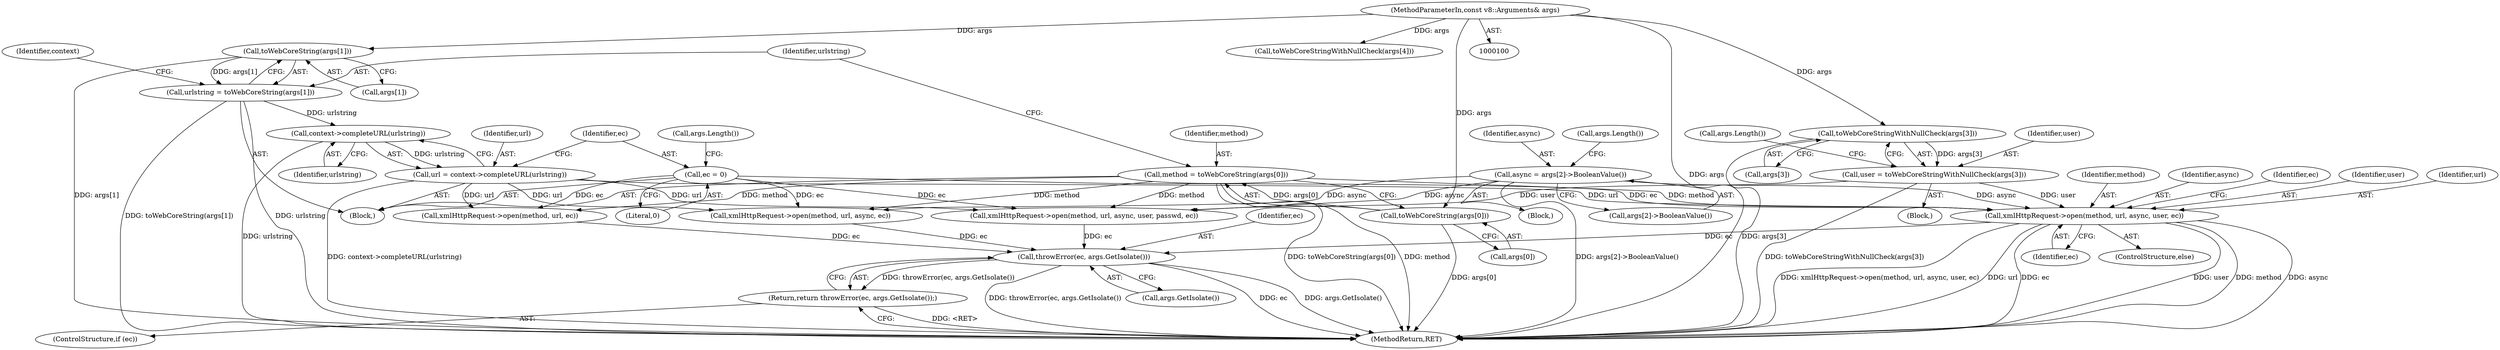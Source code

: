 digraph "0_Chrome_e9372a1bfd3588a80fcf49aa07321f0971dd6091_69@API" {
"1000196" [label="(Call,xmlHttpRequest->open(method, url, async, user, ec))"];
"1000118" [label="(Call,method = toWebCoreString(args[0]))"];
"1000120" [label="(Call,toWebCoreString(args[0]))"];
"1000101" [label="(MethodParameterIn,const v8::Arguments& args)"];
"1000141" [label="(Call,url = context->completeURL(urlstring))"];
"1000143" [label="(Call,context->completeURL(urlstring))"];
"1000125" [label="(Call,urlstring = toWebCoreString(args[1]))"];
"1000127" [label="(Call,toWebCoreString(args[1]))"];
"1000155" [label="(Call,async = args[2]->BooleanValue())"];
"1000167" [label="(Call,user = toWebCoreStringWithNullCheck(args[3]))"];
"1000169" [label="(Call,toWebCoreStringWithNullCheck(args[3]))"];
"1000146" [label="(Call,ec = 0)"];
"1000216" [label="(Call,throwError(ec, args.GetIsolate()))"];
"1000215" [label="(Return,return throwError(ec, args.GetIsolate());)"];
"1000217" [label="(Identifier,ec)"];
"1000119" [label="(Identifier,method)"];
"1000157" [label="(Call,args[2]->BooleanValue())"];
"1000198" [label="(Identifier,url)"];
"1000197" [label="(Identifier,method)"];
"1000128" [label="(Call,args[1])"];
"1000156" [label="(Identifier,async)"];
"1000146" [label="(Call,ec = 0)"];
"1000161" [label="(Call,args.Length())"];
"1000215" [label="(Return,return throwError(ec, args.GetIsolate());)"];
"1000142" [label="(Identifier,url)"];
"1000201" [label="(Identifier,ec)"];
"1000127" [label="(Call,toWebCoreString(args[1]))"];
"1000155" [label="(Call,async = args[2]->BooleanValue())"];
"1000213" [label="(ControlStructure,if (ec))"];
"1000176" [label="(Call,args.Length())"];
"1000199" [label="(Identifier,async)"];
"1000169" [label="(Call,toWebCoreStringWithNullCheck(args[3]))"];
"1000214" [label="(Identifier,ec)"];
"1000203" [label="(Call,xmlHttpRequest->open(method, url, async, ec))"];
"1000216" [label="(Call,throwError(ec, args.GetIsolate()))"];
"1000209" [label="(Call,xmlHttpRequest->open(method, url, ec))"];
"1000148" [label="(Literal,0)"];
"1000125" [label="(Call,urlstring = toWebCoreString(args[1]))"];
"1000170" [label="(Call,args[3])"];
"1000165" [label="(Block,)"];
"1000168" [label="(Identifier,user)"];
"1000143" [label="(Call,context->completeURL(urlstring))"];
"1000188" [label="(Call,xmlHttpRequest->open(method, url, async, user, passwd, ec))"];
"1000200" [label="(Identifier,user)"];
"1000167" [label="(Call,user = toWebCoreStringWithNullCheck(args[3]))"];
"1000196" [label="(Call,xmlHttpRequest->open(method, url, async, user, ec))"];
"1000121" [label="(Call,args[0])"];
"1000133" [label="(Identifier,context)"];
"1000102" [label="(Block,)"];
"1000184" [label="(Call,toWebCoreStringWithNullCheck(args[4]))"];
"1000195" [label="(ControlStructure,else)"];
"1000141" [label="(Call,url = context->completeURL(urlstring))"];
"1000153" [label="(Block,)"];
"1000147" [label="(Identifier,ec)"];
"1000151" [label="(Call,args.Length())"];
"1000126" [label="(Identifier,urlstring)"];
"1000218" [label="(Call,args.GetIsolate())"];
"1000101" [label="(MethodParameterIn,const v8::Arguments& args)"];
"1000221" [label="(MethodReturn,RET)"];
"1000120" [label="(Call,toWebCoreString(args[0]))"];
"1000118" [label="(Call,method = toWebCoreString(args[0]))"];
"1000144" [label="(Identifier,urlstring)"];
"1000196" -> "1000195"  [label="AST: "];
"1000196" -> "1000201"  [label="CFG: "];
"1000197" -> "1000196"  [label="AST: "];
"1000198" -> "1000196"  [label="AST: "];
"1000199" -> "1000196"  [label="AST: "];
"1000200" -> "1000196"  [label="AST: "];
"1000201" -> "1000196"  [label="AST: "];
"1000214" -> "1000196"  [label="CFG: "];
"1000196" -> "1000221"  [label="DDG: ec"];
"1000196" -> "1000221"  [label="DDG: user"];
"1000196" -> "1000221"  [label="DDG: method"];
"1000196" -> "1000221"  [label="DDG: async"];
"1000196" -> "1000221"  [label="DDG: xmlHttpRequest->open(method, url, async, user, ec)"];
"1000196" -> "1000221"  [label="DDG: url"];
"1000118" -> "1000196"  [label="DDG: method"];
"1000141" -> "1000196"  [label="DDG: url"];
"1000155" -> "1000196"  [label="DDG: async"];
"1000167" -> "1000196"  [label="DDG: user"];
"1000146" -> "1000196"  [label="DDG: ec"];
"1000196" -> "1000216"  [label="DDG: ec"];
"1000118" -> "1000102"  [label="AST: "];
"1000118" -> "1000120"  [label="CFG: "];
"1000119" -> "1000118"  [label="AST: "];
"1000120" -> "1000118"  [label="AST: "];
"1000126" -> "1000118"  [label="CFG: "];
"1000118" -> "1000221"  [label="DDG: toWebCoreString(args[0])"];
"1000118" -> "1000221"  [label="DDG: method"];
"1000120" -> "1000118"  [label="DDG: args[0]"];
"1000118" -> "1000188"  [label="DDG: method"];
"1000118" -> "1000203"  [label="DDG: method"];
"1000118" -> "1000209"  [label="DDG: method"];
"1000120" -> "1000121"  [label="CFG: "];
"1000121" -> "1000120"  [label="AST: "];
"1000120" -> "1000221"  [label="DDG: args[0]"];
"1000101" -> "1000120"  [label="DDG: args"];
"1000101" -> "1000100"  [label="AST: "];
"1000101" -> "1000221"  [label="DDG: args"];
"1000101" -> "1000127"  [label="DDG: args"];
"1000101" -> "1000169"  [label="DDG: args"];
"1000101" -> "1000184"  [label="DDG: args"];
"1000141" -> "1000102"  [label="AST: "];
"1000141" -> "1000143"  [label="CFG: "];
"1000142" -> "1000141"  [label="AST: "];
"1000143" -> "1000141"  [label="AST: "];
"1000147" -> "1000141"  [label="CFG: "];
"1000141" -> "1000221"  [label="DDG: context->completeURL(urlstring)"];
"1000143" -> "1000141"  [label="DDG: urlstring"];
"1000141" -> "1000188"  [label="DDG: url"];
"1000141" -> "1000203"  [label="DDG: url"];
"1000141" -> "1000209"  [label="DDG: url"];
"1000143" -> "1000144"  [label="CFG: "];
"1000144" -> "1000143"  [label="AST: "];
"1000143" -> "1000221"  [label="DDG: urlstring"];
"1000125" -> "1000143"  [label="DDG: urlstring"];
"1000125" -> "1000102"  [label="AST: "];
"1000125" -> "1000127"  [label="CFG: "];
"1000126" -> "1000125"  [label="AST: "];
"1000127" -> "1000125"  [label="AST: "];
"1000133" -> "1000125"  [label="CFG: "];
"1000125" -> "1000221"  [label="DDG: urlstring"];
"1000125" -> "1000221"  [label="DDG: toWebCoreString(args[1])"];
"1000127" -> "1000125"  [label="DDG: args[1]"];
"1000127" -> "1000128"  [label="CFG: "];
"1000128" -> "1000127"  [label="AST: "];
"1000127" -> "1000221"  [label="DDG: args[1]"];
"1000155" -> "1000153"  [label="AST: "];
"1000155" -> "1000157"  [label="CFG: "];
"1000156" -> "1000155"  [label="AST: "];
"1000157" -> "1000155"  [label="AST: "];
"1000161" -> "1000155"  [label="CFG: "];
"1000155" -> "1000221"  [label="DDG: args[2]->BooleanValue()"];
"1000155" -> "1000188"  [label="DDG: async"];
"1000155" -> "1000203"  [label="DDG: async"];
"1000167" -> "1000165"  [label="AST: "];
"1000167" -> "1000169"  [label="CFG: "];
"1000168" -> "1000167"  [label="AST: "];
"1000169" -> "1000167"  [label="AST: "];
"1000176" -> "1000167"  [label="CFG: "];
"1000167" -> "1000221"  [label="DDG: toWebCoreStringWithNullCheck(args[3])"];
"1000169" -> "1000167"  [label="DDG: args[3]"];
"1000167" -> "1000188"  [label="DDG: user"];
"1000169" -> "1000170"  [label="CFG: "];
"1000170" -> "1000169"  [label="AST: "];
"1000169" -> "1000221"  [label="DDG: args[3]"];
"1000146" -> "1000102"  [label="AST: "];
"1000146" -> "1000148"  [label="CFG: "];
"1000147" -> "1000146"  [label="AST: "];
"1000148" -> "1000146"  [label="AST: "];
"1000151" -> "1000146"  [label="CFG: "];
"1000146" -> "1000188"  [label="DDG: ec"];
"1000146" -> "1000203"  [label="DDG: ec"];
"1000146" -> "1000209"  [label="DDG: ec"];
"1000216" -> "1000215"  [label="AST: "];
"1000216" -> "1000218"  [label="CFG: "];
"1000217" -> "1000216"  [label="AST: "];
"1000218" -> "1000216"  [label="AST: "];
"1000215" -> "1000216"  [label="CFG: "];
"1000216" -> "1000221"  [label="DDG: throwError(ec, args.GetIsolate())"];
"1000216" -> "1000221"  [label="DDG: ec"];
"1000216" -> "1000221"  [label="DDG: args.GetIsolate()"];
"1000216" -> "1000215"  [label="DDG: throwError(ec, args.GetIsolate())"];
"1000203" -> "1000216"  [label="DDG: ec"];
"1000209" -> "1000216"  [label="DDG: ec"];
"1000188" -> "1000216"  [label="DDG: ec"];
"1000215" -> "1000213"  [label="AST: "];
"1000221" -> "1000215"  [label="CFG: "];
"1000215" -> "1000221"  [label="DDG: <RET>"];
}
